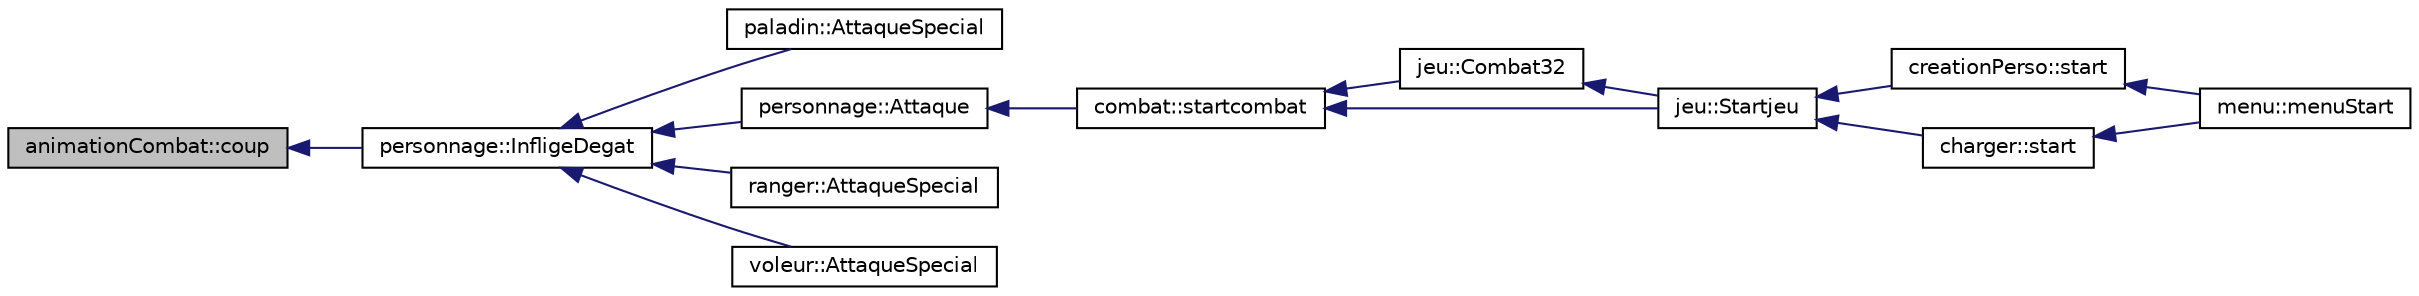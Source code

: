 digraph "animationCombat::coup"
{
  edge [fontname="Helvetica",fontsize="10",labelfontname="Helvetica",labelfontsize="10"];
  node [fontname="Helvetica",fontsize="10",shape=record];
  rankdir="LR";
  Node14 [label="animationCombat::coup",height=0.2,width=0.4,color="black", fillcolor="grey75", style="filled", fontcolor="black"];
  Node14 -> Node15 [dir="back",color="midnightblue",fontsize="10",style="solid",fontname="Helvetica"];
  Node15 [label="personnage::InfligeDegat",height=0.2,width=0.4,color="black", fillcolor="white", style="filled",URL="$classpersonnage.html#ac03a8156d3a1d2efc06385d4d9b901d0",tooltip="calcul le nombre de point de vie que l&#39;adversaire perd "];
  Node15 -> Node16 [dir="back",color="midnightblue",fontsize="10",style="solid",fontname="Helvetica"];
  Node16 [label="paladin::AttaqueSpecial",height=0.2,width=0.4,color="black", fillcolor="white", style="filled",URL="$classpaladin.html#aae8d62c6e7c30ad1d4fbc9f147161d74",tooltip="lance l&#39;attaque Justice "];
  Node15 -> Node17 [dir="back",color="midnightblue",fontsize="10",style="solid",fontname="Helvetica"];
  Node17 [label="personnage::Attaque",height=0.2,width=0.4,color="black", fillcolor="white", style="filled",URL="$classpersonnage.html#a5bb28bbee50818b9ee18276c9f64be65",tooltip="calcul si le personnage arrive a toucher ou non son adversaire "];
  Node17 -> Node18 [dir="back",color="midnightblue",fontsize="10",style="solid",fontname="Helvetica"];
  Node18 [label="combat::startcombat",height=0.2,width=0.4,color="black", fillcolor="white", style="filled",URL="$classcombat.html#a0d35d19c972a74a3ba97192ab10d2df1",tooltip="enchaine les tours de combat jusqu&#39;a la mort d&#39;un des participant "];
  Node18 -> Node19 [dir="back",color="midnightblue",fontsize="10",style="solid",fontname="Helvetica"];
  Node19 [label="jeu::Combat32",height=0.2,width=0.4,color="black", fillcolor="white", style="filled",URL="$classjeu.html#a63596fcd7c1a89fa40d5f5d89a159828",tooltip="lance une fenetre de combat et un thread d&#39;un objet combat "];
  Node19 -> Node20 [dir="back",color="midnightblue",fontsize="10",style="solid",fontname="Helvetica"];
  Node20 [label="jeu::Startjeu",height=0.2,width=0.4,color="black", fillcolor="white", style="filled",URL="$classjeu.html#aeb59c51913d23e2f449ad04f0de2072b",tooltip="lance la fentre principal de jeu "];
  Node20 -> Node21 [dir="back",color="midnightblue",fontsize="10",style="solid",fontname="Helvetica"];
  Node21 [label="creationPerso::start",height=0.2,width=0.4,color="black", fillcolor="white", style="filled",URL="$classcreation_perso.html#abb820eec1f9ab02fb303926d50751f46",tooltip="lance le questionnaire "];
  Node21 -> Node22 [dir="back",color="midnightblue",fontsize="10",style="solid",fontname="Helvetica"];
  Node22 [label="menu::menuStart",height=0.2,width=0.4,color="black", fillcolor="white", style="filled",URL="$classmenu.html#a0f6aa4e91d4c67fdb426e9d44d9ed177",tooltip="lance le menu "];
  Node20 -> Node23 [dir="back",color="midnightblue",fontsize="10",style="solid",fontname="Helvetica"];
  Node23 [label="charger::start",height=0.2,width=0.4,color="black", fillcolor="white", style="filled",URL="$classcharger.html#a8e98fa0fa752226f1bf578b5d01a6319",tooltip="creer une fenetre et affiche les 3 sauvegardes "];
  Node23 -> Node22 [dir="back",color="midnightblue",fontsize="10",style="solid",fontname="Helvetica"];
  Node18 -> Node20 [dir="back",color="midnightblue",fontsize="10",style="solid",fontname="Helvetica"];
  Node15 -> Node24 [dir="back",color="midnightblue",fontsize="10",style="solid",fontname="Helvetica"];
  Node24 [label="ranger::AttaqueSpecial",height=0.2,width=0.4,color="black", fillcolor="white", style="filled",URL="$classranger.html#ab460e3ff6701998d748fa9cbdb2fdf16",tooltip="lance l&#39;attaque headshot "];
  Node15 -> Node25 [dir="back",color="midnightblue",fontsize="10",style="solid",fontname="Helvetica"];
  Node25 [label="voleur::AttaqueSpecial",height=0.2,width=0.4,color="black", fillcolor="white", style="filled",URL="$classvoleur.html#a3c35701899c8774ce1ae9998983a37b4",tooltip="lance l&#39;attaque feinte-backstab "];
}
